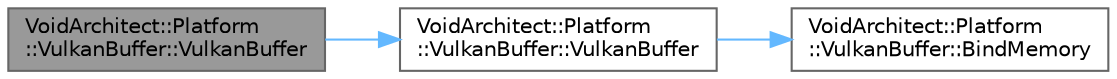 digraph "VoidArchitect::Platform::VulkanBuffer::VulkanBuffer"
{
 // LATEX_PDF_SIZE
  bgcolor="transparent";
  edge [fontname=Helvetica,fontsize=10,labelfontname=Helvetica,labelfontsize=10];
  node [fontname=Helvetica,fontsize=10,shape=box,height=0.2,width=0.4];
  rankdir="LR";
  Node1 [id="Node000001",label="VoidArchitect::Platform\l::VulkanBuffer::VulkanBuffer",height=0.2,width=0.4,color="gray40", fillcolor="grey60", style="filled", fontcolor="black",tooltip=" "];
  Node1 -> Node2 [id="edge1_Node000001_Node000002",color="steelblue1",style="solid",tooltip=" "];
  Node2 [id="Node000002",label="VoidArchitect::Platform\l::VulkanBuffer::VulkanBuffer",height=0.2,width=0.4,color="grey40", fillcolor="white", style="filled",URL="$class_void_architect_1_1_platform_1_1_vulkan_buffer.html#a66a0362b9ac36f01ab3217f02ebad9f6",tooltip=" "];
  Node2 -> Node3 [id="edge2_Node000002_Node000003",color="steelblue1",style="solid",tooltip=" "];
  Node3 [id="Node000003",label="VoidArchitect::Platform\l::VulkanBuffer::BindMemory",height=0.2,width=0.4,color="grey40", fillcolor="white", style="filled",URL="$class_void_architect_1_1_platform_1_1_vulkan_buffer.html#a845c3d723bba81d61430ad536b866791",tooltip=" "];
}
